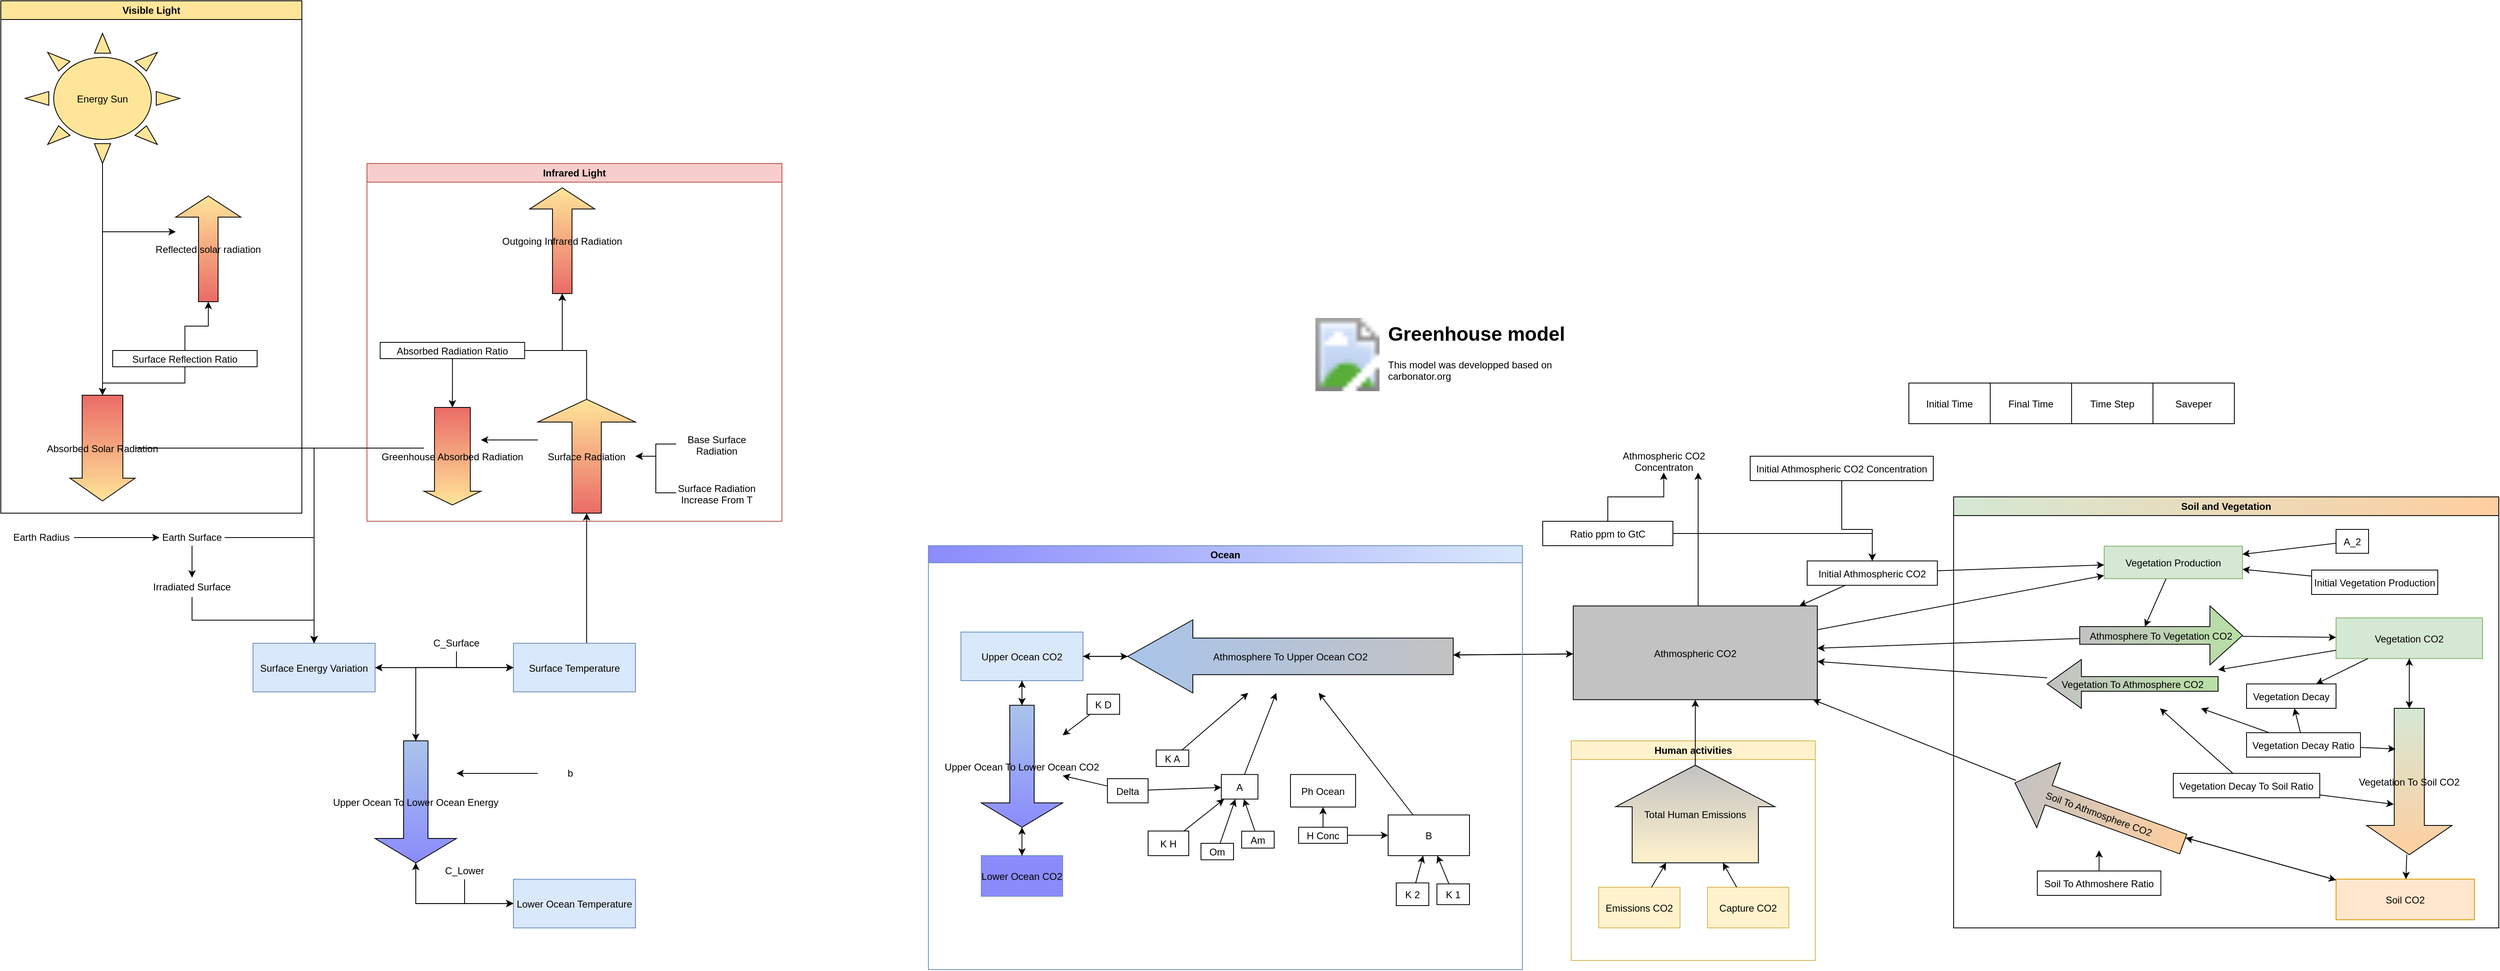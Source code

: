 <mxfile compressed="false" version="20.7.4" type="device">
  <diagram id="pysd_drawio_sectionmy_model" name="my_model">
    <mxGraphModel dx="3330" dy="1604" grid="1" gridSize="10" guides="1" tooltips="1" connect="1" arrows="1" fold="1" page="1" pageScale="1" pageWidth="850" pageHeight="1100" math="0" shadow="0">
      <root>
        <mxCell id="0" />
        <mxCell id="1" parent="0" />
        <UserObject label="%Name%" placeholders="1" Name="Initial Time" Doc="Pre industrial time" Unit="y" _initial="1850" _pysd_type="ControlVar" _equation="" id="pysddrawio-element-0">
          <mxCell parent="1" vertex="1">
            <mxGeometry x="25" y="170" width="100" height="50" as="geometry" />
          </mxCell>
        </UserObject>
        <UserObject label="%Name%" placeholders="1" Name="Final Time" Doc="End of the century" Unit="y" _initial="2100" _pysd_type="ControlVar" _equation="" id="pysddrawio-element-1">
          <mxCell parent="1" vertex="1">
            <mxGeometry x="125" y="170" width="100" height="50" as="geometry" />
          </mxCell>
        </UserObject>
        <UserObject label="%Name%" placeholders="1" Name="Time Step" Doc="Time step of the simulation" Unit="y" _initial="1" _pysd_type="ControlVar" _equation="" id="pysddrawio-element-2">
          <mxCell parent="1" vertex="1">
            <mxGeometry x="225" y="170" width="100" height="50" as="geometry" />
          </mxCell>
        </UserObject>
        <UserObject label="%Name%" placeholders="1" Name="Saveper" Doc="" Unit="" _initial="1" _pysd_type="ControlVar" _equation="" id="pysddrawio-element-3">
          <mxCell parent="1" vertex="1">
            <mxGeometry x="325" y="170" width="100" height="50" as="geometry" />
          </mxCell>
        </UserObject>
        <mxCell id="oy1snoEaVPCmk3zSV_ph-2" style="rounded=0;orthogonalLoop=1;jettySize=auto;html=1;edgeStyle=orthogonalEdgeStyle;" parent="1" source="pysddrawio-element-6" target="oy1snoEaVPCmk3zSV_ph-1" edge="1">
          <mxGeometry relative="1" as="geometry">
            <Array as="points">
              <mxPoint x="-234" y="340" />
              <mxPoint x="-234" y="340" />
            </Array>
          </mxGeometry>
        </mxCell>
        <UserObject label="%Name%" placeholders="1" Name="Athmospheric CO2" Doc="Quantity of CO2 in the athmosphere" Unit="GtC" _initial="Initial Athmospheric CO2" _equation="Vegetation To Athmosphere CO2 + Soil To Athmosphere CO2 - Athmosphere To Vegetation CO2 - Athmosphere To Upper Ocean CO2 +  Total Human Emissions " _pysd_type="IntegStructure" id="pysddrawio-element-6">
          <mxCell style="fillColor=#C2C2C2;" parent="1" vertex="1">
            <mxGeometry x="-387.5" y="444.13" width="300" height="115.25" as="geometry" />
          </mxCell>
        </UserObject>
        <mxCell id="pysddrawio-edge-pysddrawio-element-6-athmosphere_to_upper_ocean_CO2" style="" parent="1" source="pysddrawio-element-21" target="pysddrawio-element-6" edge="1">
          <mxGeometry relative="1" as="geometry" />
        </mxCell>
        <mxCell id="pysddrawio-edge-pysddrawio-element-6-athmosphere_to_vegetation_CO2" parent="1" source="pysddrawio-element-17" target="pysddrawio-element-6" edge="1">
          <mxGeometry relative="1" as="geometry" />
        </mxCell>
        <mxCell id="pysddrawio-edge-pysddrawio-element-6-soil_to_athmosphere_CO2" parent="1" source="pysddrawio-element-20" target="pysddrawio-element-6" edge="1">
          <mxGeometry relative="1" as="geometry" />
        </mxCell>
        <mxCell id="pysddrawio-edge-pysddrawio-element-6-vegetation_to_athmosphere_CO2" parent="1" source="pysddrawio-element-18" target="pysddrawio-element-6" edge="1">
          <mxGeometry relative="1" as="geometry" />
        </mxCell>
        <mxCell id="pysddrawio-edge-pysddrawio-element-6-initial_athmospheric_CO2" parent="1" source="pysddrawio-element-7" target="pysddrawio-element-6" edge="1">
          <mxGeometry relative="1" as="geometry" />
        </mxCell>
        <mxCell id="pysddrawio-edge-pysddrawio-element-21-athmospheric_CO2" parent="1" source="pysddrawio-element-6" target="pysddrawio-element-21" edge="1">
          <mxGeometry relative="1" as="geometry">
            <mxPoint x="-390" y="510" as="sourcePoint" />
          </mxGeometry>
        </mxCell>
        <mxCell id="pysddrawio-edge-pysddrawio-element-29-athmospheric_CO2" parent="1" source="pysddrawio-element-6" target="pysddrawio-element-29" edge="1">
          <mxGeometry relative="1" as="geometry" />
        </mxCell>
        <mxCell id="zKRX4OInFKanUc5N_s94-9" value="Ocean" style="swimlane;startSize=21;fillColor=#dae8fc;strokeColor=#6c8ebf;gradientColor=#8B8BFC;gradientDirection=west;" parent="1" vertex="1">
          <mxGeometry x="-1180" y="370" width="730" height="521.25" as="geometry">
            <mxRectangle x="-1110" y="388.75" width="80" height="30" as="alternateBounds" />
          </mxGeometry>
        </mxCell>
        <UserObject label="%Name%" placeholders="1" Name="Upper Ocean CO2" Doc="Quantity of CO2 in the upper part of the ocean" Unit="kg" _initial="20" _equation="Athmosphere To Upper Ocean CO2 - Upper Ocean To Lower Ocean CO2" _pysd_type="IntegStructure" id="pysddrawio-element-8">
          <mxCell style="fillColor=#dae8fc;strokeColor=#6c8ebf;" parent="zKRX4OInFKanUc5N_s94-9" vertex="1">
            <mxGeometry x="40" y="106.24" width="150" height="59.76" as="geometry" />
          </mxCell>
        </UserObject>
        <UserObject label="%Name%" placeholders="1" Name="Lower Ocean CO2" Doc="Quantity of CO2 in the Lower part of the ocean" Unit="kg" _initial="20" _equation="Upper Ocean To Lower Ocean CO2" _pysd_type="IntegStructure" id="pysddrawio-element-9">
          <mxCell style="fillColor=#8B8BFC;strokeColor=#6c8ebf;" parent="zKRX4OInFKanUc5N_s94-9" vertex="1">
            <mxGeometry x="65" y="381.12" width="100" height="50" as="geometry" />
          </mxCell>
        </UserObject>
        <UserObject label="%Name%" placeholders="1" Name="H Conc" Doc="Concentration of hydrogen ions" Unit="mol/kg" _pysd_type="AbstractUnchangeableConstant" _initial="7.943e-09" id="pysddrawio-element-12">
          <mxCell parent="zKRX4OInFKanUc5N_s94-9" vertex="1">
            <mxGeometry x="455" y="346.25" width="60" height="19.75" as="geometry" />
          </mxCell>
        </UserObject>
        <UserObject label="%Name%" placeholders="1" Name="Ph Ocean" Doc="pH of the ocean" Unit="" _equation="- log(H Conc, 10)" id="pysddrawio-element-13">
          <mxCell style="fillColor=default;" parent="zKRX4OInFKanUc5N_s94-9" vertex="1">
            <mxGeometry x="445" y="281.37" width="80" height="40" as="geometry" />
          </mxCell>
        </UserObject>
        <UserObject label="%Name%" placeholders="1" Name="Am" Doc="Number of moles in athmosphere" Unit="mol" _pysd_type="AbstractUnchangeableConstant" _initial="1.77e+20" id="pysddrawio-element-14">
          <mxCell parent="zKRX4OInFKanUc5N_s94-9" vertex="1">
            <mxGeometry x="385" y="351.12" width="40" height="20.75" as="geometry" />
          </mxCell>
        </UserObject>
        <UserObject label="%Name%" placeholders="1" Name="Athmosphere To Upper Ocean CO2" Doc="Transfer of CO2 from athmosphere to upper_ocean" Unit="kg/year" _equation="K A * Athmospheric CO2 + A * B * Upper Ocean CO2" _pysd_type="AbstractElement" _initial="" id="pysddrawio-element-21">
          <mxCell style="shape=singleArrow;direction=west;fillColor=#C2C2C2;gradientColor=#A9C4EB;gradientDirection=east;arrowWidth=0.501;arrowSize=0.2;" parent="zKRX4OInFKanUc5N_s94-9" vertex="1">
            <mxGeometry x="245" y="91.25" width="400" height="89.75" as="geometry" />
          </mxCell>
        </UserObject>
        <UserObject label="%Name%" placeholders="1" Name="Upper Ocean To Lower Ocean CO2" Doc="Transfer of CO2 from upper_ocean to lower_ocean" Unit="kg/year" _equation="K D * Upper Ocean CO2 - Lower Ocean CO2 / delta" _pysd_type="AbstractElement" _initial="" id="pysddrawio-element-22">
          <mxCell style="shape=singleArrow;direction=south;fillColor=#A9C4EB;gradientColor=#8B8BFC;gradientDirection=east;" parent="zKRX4OInFKanUc5N_s94-9" vertex="1">
            <mxGeometry x="65" y="196.25" width="100" height="150" as="geometry" />
          </mxCell>
        </UserObject>
        <UserObject label="%Name%" placeholders="1" Name="K A" Doc="inverse exchange timescales between athmosphere and upper ocean" Unit="???" _pysd_type="AbstractUnchangeableConstant" _initial="0.2" id="pysddrawio-element-32">
          <mxCell parent="zKRX4OInFKanUc5N_s94-9" vertex="1">
            <mxGeometry x="280" y="251.25" width="40" height="20.25" as="geometry" />
          </mxCell>
        </UserObject>
        <UserObject label="%Name%" placeholders="1" Name="K D" Doc="inverse exchange timescales between Lower and upper ocean" Unit="???" _pysd_type="AbstractUnchangeableConstant" _initial="0.05" id="pysddrawio-element-33">
          <mxCell parent="zKRX4OInFKanUc5N_s94-9" vertex="1">
            <mxGeometry x="195" y="182.62" width="40" height="24.75" as="geometry" />
          </mxCell>
        </UserObject>
        <UserObject label="%Name%" placeholders="1" Name="K 1" Doc="dissociation constant" _pysd_type="AbstractUnchangeableConstant" Unit="mol/kg" _initial="8e-07" id="pysddrawio-element-34">
          <mxCell parent="zKRX4OInFKanUc5N_s94-9" vertex="1">
            <mxGeometry x="625" y="415.87" width="40" height="25.5" as="geometry" />
          </mxCell>
        </UserObject>
        <UserObject label="%Name%" placeholders="1" Name="K 2" Doc="dissociation constant" _pysd_type="AbstractUnchangeableConstant" Unit="mol/kg" _initial="4.53e-10" id="pysddrawio-element-35">
          <mxCell parent="zKRX4OInFKanUc5N_s94-9" vertex="1">
            <mxGeometry x="575" y="414.68" width="40" height="27.87" as="geometry" />
          </mxCell>
        </UserObject>
        <UserObject label="%Name%" placeholders="1" Name="A" Doc="ratio ofatmosphere to ocean concentration at equilibrium, which is weakly dependent ontemperature: a warmer ocean holds less dissolved CO2" Unit="-" _equation="K H * Am / Om * 1 + Delta" id="pysddrawio-element-36">
          <mxCell parent="zKRX4OInFKanUc5N_s94-9" vertex="1">
            <mxGeometry x="360" y="281.37" width="45" height="30.25" as="geometry" />
          </mxCell>
        </UserObject>
        <UserObject label="%Name%" placeholders="1" Name="B" Doc="ratio of dissolved CO2 tototal ocean inorganic carbon at equilibrium, a strong function of aciditymore acidic seawater stores less inorganic carbon. Variation in b in particular alters uptakerates dramatically" Unit="-" _equation="1.0 / 1.0 + K 1 / H Conc + K 1 * K 2 / H Conc ^ 2" id="pysddrawio-element-37">
          <mxCell parent="zKRX4OInFKanUc5N_s94-9" vertex="1">
            <mxGeometry x="565" y="331.12" width="100" height="50" as="geometry" />
          </mxCell>
        </UserObject>
        <UserObject label="%Name%" placeholders="1" Name="Delta" Doc="the ratio of Lower to upper ocean volume (∼ 50)," Unit="-" _pysd_type="AbstractUnchangeableConstant" _initial="0.5" _equation="" id="pysddrawio-element-38">
          <mxCell parent="zKRX4OInFKanUc5N_s94-9" vertex="1">
            <mxGeometry x="220" y="286.49" width="50" height="29.75" as="geometry" />
          </mxCell>
        </UserObject>
        <mxCell id="pysddrawio-edge-pysddrawio-element-8-athmosphere_to_upper_ocean_CO2" parent="zKRX4OInFKanUc5N_s94-9" source="pysddrawio-element-21" target="pysddrawio-element-8" edge="1">
          <mxGeometry relative="1" as="geometry" />
        </mxCell>
        <mxCell id="pysddrawio-edge-pysddrawio-element-8-upper_ocean_to_lower_ocean_CO2" parent="zKRX4OInFKanUc5N_s94-9" source="pysddrawio-element-22" target="pysddrawio-element-8" edge="1">
          <mxGeometry relative="1" as="geometry" />
        </mxCell>
        <mxCell id="pysddrawio-edge-pysddrawio-element-9-upper_ocean_to_lower_ocean_CO2" parent="zKRX4OInFKanUc5N_s94-9" source="pysddrawio-element-22" target="pysddrawio-element-9" edge="1">
          <mxGeometry relative="1" as="geometry" />
        </mxCell>
        <mxCell id="pysddrawio-edge-pysddrawio-element-13-h_conc" parent="zKRX4OInFKanUc5N_s94-9" source="pysddrawio-element-12" target="pysddrawio-element-13" edge="1">
          <mxGeometry relative="1" as="geometry" />
        </mxCell>
        <mxCell id="pysddrawio-edge-pysddrawio-element-21-upper_ocean_CO2" parent="zKRX4OInFKanUc5N_s94-9" source="pysddrawio-element-8" target="pysddrawio-element-21" edge="1">
          <mxGeometry relative="1" as="geometry" />
        </mxCell>
        <mxCell id="pysddrawio-edge-pysddrawio-element-21-k_a" parent="zKRX4OInFKanUc5N_s94-9" source="pysddrawio-element-32" target="pysddrawio-element-21" edge="1">
          <mxGeometry relative="1" as="geometry" />
        </mxCell>
        <mxCell id="pysddrawio-edge-pysddrawio-element-21-b" parent="zKRX4OInFKanUc5N_s94-9" source="pysddrawio-element-37" target="pysddrawio-element-21" edge="1">
          <mxGeometry relative="1" as="geometry" />
        </mxCell>
        <mxCell id="pysddrawio-edge-pysddrawio-element-21-a" parent="zKRX4OInFKanUc5N_s94-9" source="pysddrawio-element-36" target="pysddrawio-element-21" edge="1">
          <mxGeometry relative="1" as="geometry" />
        </mxCell>
        <mxCell id="pysddrawio-edge-pysddrawio-element-22-lower_ocean_CO2" parent="zKRX4OInFKanUc5N_s94-9" source="pysddrawio-element-9" target="pysddrawio-element-22" edge="1">
          <mxGeometry relative="1" as="geometry" />
        </mxCell>
        <mxCell id="pysddrawio-edge-pysddrawio-element-22-upper_ocean_CO2" parent="zKRX4OInFKanUc5N_s94-9" source="pysddrawio-element-8" target="pysddrawio-element-22" edge="1">
          <mxGeometry relative="1" as="geometry" />
        </mxCell>
        <mxCell id="pysddrawio-edge-pysddrawio-element-22-k_d" parent="zKRX4OInFKanUc5N_s94-9" source="pysddrawio-element-33" target="pysddrawio-element-22" edge="1">
          <mxGeometry relative="1" as="geometry" />
        </mxCell>
        <mxCell id="pysddrawio-edge-pysddrawio-element-22-delta" parent="zKRX4OInFKanUc5N_s94-9" source="pysddrawio-element-38" target="pysddrawio-element-22" edge="1">
          <mxGeometry relative="1" as="geometry" />
        </mxCell>
        <mxCell id="pysddrawio-edge-pysddrawio-element-36-k_h" parent="zKRX4OInFKanUc5N_s94-9" source="pysddrawio-element-39" target="pysddrawio-element-36" edge="1">
          <mxGeometry relative="1" as="geometry" />
        </mxCell>
        <mxCell id="pysddrawio-edge-pysddrawio-element-36-om" parent="zKRX4OInFKanUc5N_s94-9" source="pysddrawio-element-15" target="pysddrawio-element-36" edge="1">
          <mxGeometry relative="1" as="geometry" />
        </mxCell>
        <mxCell id="pysddrawio-edge-pysddrawio-element-36-am" parent="zKRX4OInFKanUc5N_s94-9" source="pysddrawio-element-14" target="pysddrawio-element-36" edge="1">
          <mxGeometry relative="1" as="geometry" />
        </mxCell>
        <mxCell id="pysddrawio-edge-pysddrawio-element-36-delta" parent="zKRX4OInFKanUc5N_s94-9" source="pysddrawio-element-38" target="pysddrawio-element-36" edge="1">
          <mxGeometry relative="1" as="geometry" />
        </mxCell>
        <mxCell id="pysddrawio-edge-pysddrawio-element-37-k_2" parent="zKRX4OInFKanUc5N_s94-9" source="pysddrawio-element-35" target="pysddrawio-element-37" edge="1">
          <mxGeometry relative="1" as="geometry" />
        </mxCell>
        <mxCell id="pysddrawio-edge-pysddrawio-element-37-h_conc" parent="zKRX4OInFKanUc5N_s94-9" source="pysddrawio-element-12" target="pysddrawio-element-37" edge="1">
          <mxGeometry relative="1" as="geometry" />
        </mxCell>
        <mxCell id="pysddrawio-edge-pysddrawio-element-37-k_1" parent="zKRX4OInFKanUc5N_s94-9" source="pysddrawio-element-34" target="pysddrawio-element-37" edge="1">
          <mxGeometry relative="1" as="geometry" />
        </mxCell>
        <UserObject label="%Name%" placeholders="1" Name="Om" Doc="Number of moles in ocean" Unit="mol" _pysd_type="AbstractUnchangeableConstant" _initial="7.8e+22" id="pysddrawio-element-15">
          <mxCell parent="zKRX4OInFKanUc5N_s94-9" vertex="1">
            <mxGeometry x="335" y="366" width="40" height="20.25" as="geometry" />
          </mxCell>
        </UserObject>
        <UserObject label="%Name%" placeholders="1" Name="K H" Doc="ratio of the molar concentrations of CO2 in atmosphere and ocean." Unit="-" _pysd_type="AbstractUnchangeableConstant" _initial="1230" id="pysddrawio-element-39">
          <mxCell parent="zKRX4OInFKanUc5N_s94-9" vertex="1">
            <mxGeometry x="270" y="350.87" width="50" height="30.25" as="geometry" />
          </mxCell>
        </UserObject>
        <mxCell id="zKRX4OInFKanUc5N_s94-10" value="Soil and Vegetation" style="swimlane;whiteSpace=wrap;html=1;fillColor=#d5e8d4;gradientDirection=east;gradientColor=#FFCE9F;" parent="1" vertex="1">
          <mxGeometry x="80" y="310" width="670" height="530" as="geometry">
            <mxRectangle x="80" y="310" width="150" height="30" as="alternateBounds" />
          </mxGeometry>
        </mxCell>
        <UserObject label="%Name%" placeholders="1" Name="Vegetation CO2" Doc="Quantity of CO2 stored in the surface Vegetation" Unit="kg" _initial="20" _equation="Athmosphere To Vegetation CO2 - Vegetation To Soil CO2" _pysd_type="IntegStructure" id="pysddrawio-element-10">
          <mxCell style="fillColor=#d5e8d4;strokeColor=#82b366;" parent="zKRX4OInFKanUc5N_s94-10" vertex="1">
            <mxGeometry x="470" y="148.75" width="180" height="50" as="geometry" />
          </mxCell>
        </UserObject>
        <UserObject label="%Name%" placeholders="1" Name="Soil CO2" Doc="Quantity of CO2 stored in the soil" Unit="kg" _initial="20" _equation="Vegetation To Soil CO2 - Soil To Athmosphere CO2" _pysd_type="IntegStructure" id="pysddrawio-element-11">
          <mxCell style="fillColor=#ffe6cc;strokeColor=#d79b00;" parent="zKRX4OInFKanUc5N_s94-10" vertex="1">
            <mxGeometry x="470" y="470" width="170" height="50" as="geometry" />
          </mxCell>
        </UserObject>
        <UserObject label="%Name%" placeholders="1" Name="Vegetation To Soil CO2" Doc="Transfer of CO2 from Vegetation to soil" Unit="kg/year" _equation="Vegetation Decay To Soil Ratio * Vegetation Decay Ratio * Vegetation CO2" _pysd_type="AbstractElement" _initial="" id="pysddrawio-element-19">
          <mxCell style="shape=singleArrow;direction=south;arrowWidth=0.352;arrowSize=0.2;fillColor=#d5e8d4;gradientDirection=east;gradientColor=#FFCE9F;labelPosition=center;verticalLabelPosition=middle;align=center;verticalAlign=middle;" parent="zKRX4OInFKanUc5N_s94-10" vertex="1">
            <mxGeometry x="507.5" y="260" width="105" height="180" as="geometry" />
          </mxCell>
        </UserObject>
        <UserObject label="%Name%" placeholders="1" Name="Soil To Athmosphere CO2" Doc="Transfer of CO2 from soil to athmosphere" Unit="kg/year" _equation="Soil CO2 * Soil To Athmoshere Ratio" _pysd_type="AbstractElement" id="pysddrawio-element-20">
          <mxCell style="shape=singleArrow;direction=west;rotation=20;gradientColor=#C2C2C2;gradientDirection=east;fillColor=#FFCE9F;" parent="zKRX4OInFKanUc5N_s94-10" vertex="1">
            <mxGeometry x="68.79" y="346.84" width="220" height="85" as="geometry" />
          </mxCell>
        </UserObject>
        <UserObject label="%Name%" placeholders="1" Name="Vegetation Decay" Doc="net primary production by terrestrial plants" Unit="kg/year" _equation="Vegetation CO2 * Vegetation Decay Ratio" id="pysddrawio-element-25">
          <mxCell parent="zKRX4OInFKanUc5N_s94-10" vertex="1">
            <mxGeometry x="360" y="230" width="110" height="30" as="geometry" />
          </mxCell>
        </UserObject>
        <UserObject label="%Name%" placeholders="1" Name="Vegetation Decay Ratio" Doc="proportion of Vegetation that decays" Unit="-" _pysd_type="AbstractUnchangeableConstant" _initial="0.087" id="pysddrawio-element-26">
          <mxCell parent="zKRX4OInFKanUc5N_s94-10" vertex="1">
            <mxGeometry x="360" y="290" width="140" height="30" as="geometry" />
          </mxCell>
        </UserObject>
        <UserObject label="%Name%" placeholders="1" Name="Soil To Athmoshere Ratio" Doc="proportion of the soil carbon that goes in athmosphere" Unit="-" _pysd_type="AbstractUnchangeableConstant" _initial="0.6" id="pysddrawio-element-28">
          <mxCell parent="zKRX4OInFKanUc5N_s94-10" vertex="1">
            <mxGeometry x="102.88" y="460" width="151.81" height="30" as="geometry" />
          </mxCell>
        </UserObject>
        <UserObject label="%Name%" placeholders="1" Name="Vegetation Production" Doc="net primary production by terrestrial plants" Unit="GtC/year" _equation="Initial Vegetation Production *( 1 - A_2 * (Athmospheric CO2 - Initial Athmospheric CO2))" _pysd_type="AbstractElement" _initial="" id="pysddrawio-element-29">
          <mxCell style="fillColor=#d5e8d4;strokeColor=#82b366;" parent="zKRX4OInFKanUc5N_s94-10" vertex="1">
            <mxGeometry x="185" y="60.62" width="170" height="40" as="geometry" />
          </mxCell>
        </UserObject>
        <UserObject label="%Name%" placeholders="1" Name="Initial Vegetation Production" Doc="Vegetation production at the start of the simulation" Unit="GtC/year" _initial="0.0" _pysd_type="AbstractUnchangeableConstant" _equation="" id="pysddrawio-element-30">
          <mxCell parent="zKRX4OInFKanUc5N_s94-10" vertex="1">
            <mxGeometry x="440" y="90" width="155" height="30" as="geometry" />
          </mxCell>
        </UserObject>
        <UserObject label="%Name%" placeholders="1" Name="A_2" Doc="constant of Vegetation" Unit="mol/kg" _initial="0.0" _pysd_type="AbstractUnchangeableConstant" _equation="" id="pysddrawio-element-31">
          <mxCell parent="zKRX4OInFKanUc5N_s94-10" vertex="1">
            <mxGeometry x="470" y="40" width="40" height="29.38" as="geometry" />
          </mxCell>
        </UserObject>
        <mxCell id="pysddrawio-edge-pysddrawio-element-10-vegetation_to_soil_CO2" parent="zKRX4OInFKanUc5N_s94-10" source="pysddrawio-element-19" target="pysddrawio-element-10" edge="1">
          <mxGeometry relative="1" as="geometry" />
        </mxCell>
        <mxCell id="pysddrawio-edge-pysddrawio-element-10-athmosphere_to_vegetation_CO2" parent="zKRX4OInFKanUc5N_s94-10" source="pysddrawio-element-17" target="pysddrawio-element-10" edge="1">
          <mxGeometry relative="1" as="geometry" />
        </mxCell>
        <mxCell id="pysddrawio-edge-pysddrawio-element-11-vegetation_to_soil_CO2" parent="zKRX4OInFKanUc5N_s94-10" source="pysddrawio-element-19" target="pysddrawio-element-11" edge="1">
          <mxGeometry relative="1" as="geometry" />
        </mxCell>
        <mxCell id="pysddrawio-edge-pysddrawio-element-11-soil_to_athmosphere_CO2" parent="zKRX4OInFKanUc5N_s94-10" source="pysddrawio-element-20" target="pysddrawio-element-11" edge="1">
          <mxGeometry relative="1" as="geometry" />
        </mxCell>
        <mxCell id="pysddrawio-edge-pysddrawio-element-17-vegetation_production" style="entryX=0;entryY=0;entryDx=80;entryDy=25.375;entryPerimeter=0;" parent="zKRX4OInFKanUc5N_s94-10" source="pysddrawio-element-29" target="pysddrawio-element-17" edge="1">
          <mxGeometry relative="1" as="geometry" />
        </mxCell>
        <mxCell id="pysddrawio-edge-pysddrawio-element-18-vegetation_CO2" parent="zKRX4OInFKanUc5N_s94-10" source="pysddrawio-element-10" target="pysddrawio-element-18" edge="1">
          <mxGeometry relative="1" as="geometry" />
        </mxCell>
        <mxCell id="pysddrawio-edge-pysddrawio-element-18-vegetation_decay_ratio" parent="zKRX4OInFKanUc5N_s94-10" source="pysddrawio-element-26" target="pysddrawio-element-18" edge="1">
          <mxGeometry relative="1" as="geometry" />
        </mxCell>
        <mxCell id="pysddrawio-edge-pysddrawio-element-19-vegetation_CO2" parent="zKRX4OInFKanUc5N_s94-10" source="pysddrawio-element-10" target="pysddrawio-element-19" edge="1">
          <mxGeometry relative="1" as="geometry" />
        </mxCell>
        <mxCell id="pysddrawio-edge-pysddrawio-element-19-vegetation_decay_to_soil_ratio" style="entryX=0.656;entryY=0.681;entryDx=0;entryDy=0;entryPerimeter=0;" parent="zKRX4OInFKanUc5N_s94-10" source="pysddrawio-element-27" target="pysddrawio-element-19" edge="1">
          <mxGeometry relative="1" as="geometry" />
        </mxCell>
        <mxCell id="pysddrawio-edge-pysddrawio-element-19-vegetation_decay_ratio" style="entryX=0.278;entryY=0.662;entryDx=0;entryDy=0;entryPerimeter=0;" parent="zKRX4OInFKanUc5N_s94-10" source="pysddrawio-element-26" target="pysddrawio-element-19" edge="1">
          <mxGeometry relative="1" as="geometry" />
        </mxCell>
        <mxCell id="pysddrawio-edge-pysddrawio-element-20-soil_CO2" parent="zKRX4OInFKanUc5N_s94-10" source="pysddrawio-element-11" target="pysddrawio-element-20" edge="1">
          <mxGeometry relative="1" as="geometry" />
        </mxCell>
        <mxCell id="pysddrawio-edge-pysddrawio-element-20-soil_to_athmoshere_ratio" parent="zKRX4OInFKanUc5N_s94-10" source="pysddrawio-element-28" target="pysddrawio-element-20" edge="1">
          <mxGeometry relative="1" as="geometry" />
        </mxCell>
        <mxCell id="pysddrawio-edge-pysddrawio-element-25-vegetation_CO2" parent="zKRX4OInFKanUc5N_s94-10" source="pysddrawio-element-10" target="pysddrawio-element-25" edge="1">
          <mxGeometry relative="1" as="geometry" />
        </mxCell>
        <mxCell id="pysddrawio-edge-pysddrawio-element-25-vegetation_decay_ratio" parent="zKRX4OInFKanUc5N_s94-10" source="pysddrawio-element-26" target="pysddrawio-element-25" edge="1">
          <mxGeometry relative="1" as="geometry" />
        </mxCell>
        <mxCell id="pysddrawio-edge-pysddrawio-element-29-a_2" parent="zKRX4OInFKanUc5N_s94-10" source="pysddrawio-element-31" target="pysddrawio-element-29" edge="1">
          <mxGeometry relative="1" as="geometry" />
        </mxCell>
        <mxCell id="pysddrawio-edge-pysddrawio-element-29-vegetation_production_0" parent="zKRX4OInFKanUc5N_s94-10" source="pysddrawio-element-30" target="pysddrawio-element-29" edge="1">
          <mxGeometry relative="1" as="geometry" />
        </mxCell>
        <UserObject label="%Name%" placeholders="1" Name="Athmosphere To Vegetation CO2" Doc="Transfer of CO2 from athmosphere to Vegetation" Unit="kg/year" _pysd_type="AbstractElement" _equation=" Vegetation Production " _initial="" id="pysddrawio-element-17">
          <mxCell style="shape=singleArrow;gradientColor=#B9E0A5;fillColor=#C2C2C2;gradientDirection=east;" parent="zKRX4OInFKanUc5N_s94-10" vertex="1">
            <mxGeometry x="155" y="134.13" width="200" height="72.5" as="geometry" />
          </mxCell>
        </UserObject>
        <UserObject label="%Name%" placeholders="1" Name="Vegetation To Athmosphere CO2" Doc="Transfer of CO2 from Vegetation to athmosphere" Unit="kg/year" _equation="(1 - Vegetation Decay To Soil Ratio) * Vegetation Decay Ratio * Vegetation CO2" _pysd_type="AbstractElement" _initial="" id="pysddrawio-element-18">
          <mxCell style="shape=singleArrow;direction=west;gradientColor=#B9E0A5;fillColor=#C2C2C2;gradientDirection=west;" parent="zKRX4OInFKanUc5N_s94-10" vertex="1">
            <mxGeometry x="115" y="200" width="210" height="60" as="geometry" />
          </mxCell>
        </UserObject>
        <UserObject label="%Name%" placeholders="1" Name="Vegetation Decay To Soil Ratio" Doc="proportion from the decaying Vegetation that goes to the soil" Unit="-" _pysd_type="AbstractUnchangeableConstant" _initial="0.6" id="pysddrawio-element-27">
          <mxCell parent="zKRX4OInFKanUc5N_s94-10" vertex="1">
            <mxGeometry x="270" y="340" width="180" height="30" as="geometry" />
          </mxCell>
        </UserObject>
        <mxCell id="pysddrawio-edge-pysddrawio-element-18-vegetation_decay_to_soil_ratio" parent="zKRX4OInFKanUc5N_s94-10" source="pysddrawio-element-27" target="pysddrawio-element-18" edge="1">
          <mxGeometry relative="1" as="geometry" />
        </mxCell>
        <UserObject label="%Name%" placeholders="1" Name="Initial Athmospheric CO2" Doc="Initial Quantity of CO2 in the athmosphere" Unit="GtC" _initial="" _pysd_type="AbstractElement" _equation=" Initial Athmospheric CO2 Concentration *  Ratio ppm to GtC " id="pysddrawio-element-7">
          <mxCell parent="1" vertex="1">
            <mxGeometry x="-100" y="388.75" width="160" height="30" as="geometry" />
          </mxCell>
        </UserObject>
        <mxCell id="pysddrawio-edge-pysddrawio-element-29-initial_athmospheric_CO2" parent="1" source="pysddrawio-element-7" target="pysddrawio-element-29" edge="1">
          <mxGeometry relative="1" as="geometry" />
        </mxCell>
        <mxCell id="zKRX4OInFKanUc5N_s94-19" value="Human activities" style="swimlane;whiteSpace=wrap;html=1;fillColor=#fff2cc;gradientDirection=east;strokeColor=#d6b656;" parent="1" vertex="1">
          <mxGeometry x="-390" y="610" width="300" height="270" as="geometry">
            <mxRectangle x="-390" y="610" width="140" height="30" as="alternateBounds" />
          </mxGeometry>
        </mxCell>
        <UserObject label="%Name%" placeholders="1" Name="Emissions CO2" Doc="Emission of Green house Gas from human activities" Unit="GtC/year" _pysd_type="AbstractUnchangeableConstant" _initial="0.5" _equation="" id="pysddrawio-element-4">
          <mxCell style="fillColor=#FFF2CC;strokeColor=#d6b656;" parent="zKRX4OInFKanUc5N_s94-19" vertex="1">
            <mxGeometry x="33.75" y="180" width="100" height="50" as="geometry" />
          </mxCell>
        </UserObject>
        <UserObject label="%Name%" placeholders="1" Name="Capture CO2" Doc="Capture of CO2 from human activities" Unit="GtC/year" _initial="0.0" _pysd_type="AbstractUnchangeableConstant" _equation="" id="pysddrawio-element-5">
          <mxCell style="fillColor=#fff2cc;strokeColor=#d6b656;" parent="zKRX4OInFKanUc5N_s94-19" vertex="1">
            <mxGeometry x="167.5" y="180" width="100" height="50" as="geometry" />
          </mxCell>
        </UserObject>
        <UserObject label="%Name%" placeholders="1" Name="Total Human Emissions" Doc="The sum of all human activites" Unit="GtC/year" _equation=" Capture CO2   -  Emissions CO2 " _pysd_type="AbstractElement" _initial="" id="zKRX4OInFKanUc5N_s94-23">
          <mxCell style="shape=singleArrow;direction=north;rotation=0;gradientColor=#C2C2C2;gradientDirection=east;fillColor=#FFF2CC;arrowWidth=0.793;arrowSize=0.425;" parent="zKRX4OInFKanUc5N_s94-19" vertex="1">
            <mxGeometry x="54.69" y="30" width="195.62" height="120" as="geometry" />
          </mxCell>
        </UserObject>
        <mxCell id="pysddrawio-edge-pysddrawio-element-6-capture_CO2" parent="zKRX4OInFKanUc5N_s94-19" source="pysddrawio-element-5" target="zKRX4OInFKanUc5N_s94-23" edge="1">
          <mxGeometry relative="1" as="geometry" />
        </mxCell>
        <mxCell id="pysddrawio-edge-pysddrawio-element-6-emissions_CO2" parent="zKRX4OInFKanUc5N_s94-19" source="pysddrawio-element-4" target="zKRX4OInFKanUc5N_s94-23" edge="1">
          <mxGeometry relative="1" as="geometry" />
        </mxCell>
        <mxCell id="zKRX4OInFKanUc5N_s94-24" style="edgeStyle=none;rounded=0;orthogonalLoop=1;jettySize=auto;html=1;" parent="1" source="zKRX4OInFKanUc5N_s94-23" target="pysddrawio-element-6" edge="1">
          <mxGeometry relative="1" as="geometry" />
        </mxCell>
        <mxCell id="zKRX4OInFKanUc5N_s94-25" value="" style="shape=image;image=https://raw.githubusercontent.com/SDXorg/pysd/master/docs/images/PySD_Logo.svg;editable=0;resizable=1;movable=1;rotatable=0;fillColor=#FFF2CC;gradientColor=#C2C2C2;gradientDirection=east;" parent="1" vertex="1">
          <mxGeometry x="-710" y="90" width="90" height="90" as="geometry" />
        </mxCell>
        <mxCell id="kBvEYZFayFNenOKMjuo3-1" value="&lt;h1&gt;Greenhouse model&lt;/h1&gt;&lt;p&gt;This model was developped based on carbonator.org&lt;/p&gt;" style="text;html=1;strokeColor=none;fillColor=none;spacing=5;spacingTop=-20;whiteSpace=wrap;overflow=hidden;rounded=0;" parent="1" vertex="1">
          <mxGeometry x="-620" y="90" width="270" height="100" as="geometry" />
        </mxCell>
        <mxCell id="kBvEYZFayFNenOKMjuo3-37" style="edgeStyle=orthogonalEdgeStyle;rounded=0;orthogonalLoop=1;jettySize=auto;html=1;" parent="1" source="kBvEYZFayFNenOKMjuo3-2" target="kBvEYZFayFNenOKMjuo3-3" edge="1">
          <mxGeometry relative="1" as="geometry" />
        </mxCell>
        <UserObject label="%Name%" placeholders="1" Name="Surface Energy Variation" Doc="Total variation of the surface energy" Unit="W" _equation=" Absorbed Solar Radiation *  Irradiated Surface +  Greenhouse Absorbed Radiation *  Earth Surface -  Upper Ocean To Lower Ocean Energy " _pysd_type="AbstractElement" id="kBvEYZFayFNenOKMjuo3-2">
          <mxCell style="fillColor=#dae8fc;strokeColor=#6c8ebf;" parent="1" vertex="1">
            <mxGeometry x="-2010" y="490" width="150" height="59.76" as="geometry" />
          </mxCell>
        </UserObject>
        <mxCell id="kBvEYZFayFNenOKMjuo3-39" style="edgeStyle=orthogonalEdgeStyle;rounded=0;orthogonalLoop=1;jettySize=auto;html=1;" parent="1" source="kBvEYZFayFNenOKMjuo3-3" target="kBvEYZFayFNenOKMjuo3-12" edge="1">
          <mxGeometry relative="1" as="geometry">
            <Array as="points">
              <mxPoint x="-1600" y="450" />
              <mxPoint x="-1600" y="450" />
            </Array>
          </mxGeometry>
        </mxCell>
        <mxCell id="kBvEYZFayFNenOKMjuo3-47" style="edgeStyle=orthogonalEdgeStyle;rounded=0;orthogonalLoop=1;jettySize=auto;html=1;" parent="1" source="kBvEYZFayFNenOKMjuo3-3" target="kBvEYZFayFNenOKMjuo3-44" edge="1">
          <mxGeometry relative="1" as="geometry" />
        </mxCell>
        <UserObject label="%Name%" placeholders="1" Name="Surface Temperature" Doc="Average Temperature of the upper ocean and surface" Unit="K" _initial="288" _equation=" C_Surface *  Surface Energy Variation " _pysd_type="IntegStructure" id="kBvEYZFayFNenOKMjuo3-3">
          <mxCell style="fillColor=#dae8fc;strokeColor=#6c8ebf;" parent="1" vertex="1">
            <mxGeometry x="-1690" y="490" width="150" height="59.76" as="geometry" />
          </mxCell>
        </UserObject>
        <mxCell id="kBvEYZFayFNenOKMjuo3-6" style="edgeStyle=orthogonalEdgeStyle;rounded=0;orthogonalLoop=1;jettySize=auto;html=1;" parent="1" source="kBvEYZFayFNenOKMjuo3-4" target="kBvEYZFayFNenOKMjuo3-3" edge="1">
          <mxGeometry relative="1" as="geometry">
            <Array as="points">
              <mxPoint x="-1760" y="520" />
            </Array>
          </mxGeometry>
        </mxCell>
        <UserObject label="%Name%" placeholders="1" Name="C_Surface" Doc="Heat capacity of the surface" Units="J/K" _initial="200000" _pysd_type="AbstractUnchangeableConstant" _equation="" id="kBvEYZFayFNenOKMjuo3-4">
          <mxCell style="text;html=1;strokeColor=none;fillColor=none;align=center;verticalAlign=middle;whiteSpace=wrap;overflow=hidden;" parent="1" vertex="1">
            <mxGeometry x="-1800" y="480" width="80" height="20" as="geometry" />
          </mxCell>
        </UserObject>
        <mxCell id="kBvEYZFayFNenOKMjuo3-24" value="Visible Light" style="swimlane;whiteSpace=wrap;html=1;fillColor=#FFE599;gradientColor=#FFE599;gradientDirection=west;" parent="1" vertex="1">
          <mxGeometry x="-2320" y="-300" width="370" height="630" as="geometry" />
        </mxCell>
        <UserObject label="%Name%" placeholders="1" Name="Absorbed Solar Radiation" Doc="" Units="W/m2" _equation=" Energy Sun * ( 1 - Surface Reflection Ratio )" _pysd_type="AbstractElement" _initial="" id="kBvEYZFayFNenOKMjuo3-8">
          <mxCell style="shape=singleArrow;direction=south;fillColor=#EA6B66;gradientColor=#FFE599;gradientDirection=east;arrowWidth=0.625;arrowSize=0.215;" parent="kBvEYZFayFNenOKMjuo3-24" vertex="1">
            <mxGeometry x="85" y="485" width="80" height="130" as="geometry" />
          </mxCell>
        </UserObject>
        <mxCell id="kBvEYZFayFNenOKMjuo3-17" style="edgeStyle=orthogonalEdgeStyle;rounded=0;orthogonalLoop=1;jettySize=auto;html=1;" parent="kBvEYZFayFNenOKMjuo3-24" source="kBvEYZFayFNenOKMjuo3-16" target="kBvEYZFayFNenOKMjuo3-8" edge="1">
          <mxGeometry relative="1" as="geometry" />
        </mxCell>
        <UserObject label="%Name%" placeholders="1" Name="Energy Sun" Doc="Energy that is received from the sun." Units="W/m2" _equation="" _pysd_type="AbstractUnchangeableConstant" _initial="342" id="kBvEYZFayFNenOKMjuo3-7">
          <mxCell style="shape=mxgraph.basic.sun;fillColor=#FFE599;" parent="kBvEYZFayFNenOKMjuo3-24" vertex="1">
            <mxGeometry x="30" y="40.0" width="190" height="160" as="geometry" />
          </mxCell>
        </UserObject>
        <mxCell id="kBvEYZFayFNenOKMjuo3-14" style="edgeStyle=orthogonalEdgeStyle;rounded=0;orthogonalLoop=1;jettySize=auto;html=1;" parent="kBvEYZFayFNenOKMjuo3-24" source="kBvEYZFayFNenOKMjuo3-7" target="kBvEYZFayFNenOKMjuo3-8" edge="1">
          <mxGeometry relative="1" as="geometry" />
        </mxCell>
        <UserObject label="%Name%" placeholders="1" Name="Reflected solar radiation" Doc="A portion of the incoming solar radiation is reflected back into space by the Earth&#39;s atmosphere and surface." Units="W/m2" _equation=" Energy Sun * Surface Reflection Ratio" _pysd_type="AbstractElement" _initial="" id="kBvEYZFayFNenOKMjuo3-11">
          <mxCell style="shape=singleArrow;direction=north;fillColor=#EA6B66;gradientColor=#FFE599;gradientDirection=east;" parent="kBvEYZFayFNenOKMjuo3-24" vertex="1">
            <mxGeometry x="215" y="240" width="80" height="130" as="geometry" />
          </mxCell>
        </UserObject>
        <mxCell id="kBvEYZFayFNenOKMjuo3-15" style="edgeStyle=orthogonalEdgeStyle;rounded=0;orthogonalLoop=1;jettySize=auto;html=1;" parent="kBvEYZFayFNenOKMjuo3-24" source="kBvEYZFayFNenOKMjuo3-7" target="kBvEYZFayFNenOKMjuo3-11" edge="1">
          <mxGeometry relative="1" as="geometry">
            <Array as="points">
              <mxPoint x="250" y="284" />
            </Array>
          </mxGeometry>
        </mxCell>
        <UserObject label="%Name%" placeholders="1" Name="Surface Reflection Ratio" Doc="Proportion of sun energy that is reflected by the athmosphere, this is also known as albedo" Unit="???" _initial="0.3" _pysd_type="AbstractUnchangeableConstant" _equation="" id="kBvEYZFayFNenOKMjuo3-16">
          <mxCell parent="kBvEYZFayFNenOKMjuo3-24" vertex="1">
            <mxGeometry x="137.5" y="430" width="177.5" height="20" as="geometry" />
          </mxCell>
        </UserObject>
        <mxCell id="kBvEYZFayFNenOKMjuo3-18" style="edgeStyle=orthogonalEdgeStyle;rounded=0;orthogonalLoop=1;jettySize=auto;html=1;" parent="kBvEYZFayFNenOKMjuo3-24" source="kBvEYZFayFNenOKMjuo3-16" target="kBvEYZFayFNenOKMjuo3-11" edge="1">
          <mxGeometry relative="1" as="geometry" />
        </mxCell>
        <mxCell id="kBvEYZFayFNenOKMjuo3-25" value="Infrared Light" style="swimlane;whiteSpace=wrap;html=1;fillColor=#f8cecc;gradientDirection=west;strokeColor=#b85450;" parent="1" vertex="1">
          <mxGeometry x="-1870" y="-100" width="510" height="440" as="geometry" />
        </mxCell>
        <mxCell id="kBvEYZFayFNenOKMjuo3-26" style="edgeStyle=orthogonalEdgeStyle;rounded=0;orthogonalLoop=1;jettySize=auto;html=1;" parent="kBvEYZFayFNenOKMjuo3-25" source="kBvEYZFayFNenOKMjuo3-12" target="kBvEYZFayFNenOKMjuo3-13" edge="1">
          <mxGeometry relative="1" as="geometry">
            <Array as="points">
              <mxPoint x="200" y="340" />
              <mxPoint x="200" y="340" />
            </Array>
          </mxGeometry>
        </mxCell>
        <UserObject label="%Name%" placeholders="1" Name="Surface Radiation" Doc=" This is the thermal radiation emitted by the Earth&#39;s surface and atmosphere, also known as infrared radiation" Units="W/m2" _equation=" Base Surface Radiation +  Surface Radiation Increase From T *  Surface Temperature " _pysd_type="AbstractElement" _initial="" id="kBvEYZFayFNenOKMjuo3-12">
          <mxCell style="shape=singleArrow;direction=north;fillColor=#EA6B66;gradientColor=#FFE599;gradientDirection=east;" parent="kBvEYZFayFNenOKMjuo3-25" vertex="1">
            <mxGeometry x="210" y="290" width="120" height="140" as="geometry" />
          </mxCell>
        </UserObject>
        <UserObject label="%Name%" placeholders="1" Name="Greenhouse Absorbed Radiation" Doc="Greenhouse gases in the Earth&#39;s atmosphere absorb a portion of the infrared radiation emitted by the surface and re-radiate it in all directions. This causes the Earth&#39;s surface and atmosphere to warm up." Units="W/m2" _equation=" Absorbed Radiation Ratio *  Surface Radiation " _pysd_type="AbstractElement" _initial="" id="kBvEYZFayFNenOKMjuo3-13">
          <mxCell style="shape=singleArrow;direction=south;fillColor=#EA6B66;gradientColor=#FFE599;gradientDirection=east;arrowWidth=0.629;arrowSize=0.142;" parent="kBvEYZFayFNenOKMjuo3-25" vertex="1">
            <mxGeometry x="70" y="300" width="70" height="120" as="geometry" />
          </mxCell>
        </UserObject>
        <mxCell id="kBvEYZFayFNenOKMjuo3-20" style="edgeStyle=orthogonalEdgeStyle;rounded=0;orthogonalLoop=1;jettySize=auto;html=1;" parent="kBvEYZFayFNenOKMjuo3-25" source="kBvEYZFayFNenOKMjuo3-19" target="kBvEYZFayFNenOKMjuo3-13" edge="1">
          <mxGeometry relative="1" as="geometry" />
        </mxCell>
        <mxCell id="kBvEYZFayFNenOKMjuo3-28" style="edgeStyle=orthogonalEdgeStyle;rounded=0;orthogonalLoop=1;jettySize=auto;html=1;" parent="kBvEYZFayFNenOKMjuo3-25" source="kBvEYZFayFNenOKMjuo3-19" target="kBvEYZFayFNenOKMjuo3-21" edge="1">
          <mxGeometry relative="1" as="geometry" />
        </mxCell>
        <UserObject label="%Name%" placeholders="1" Name="Absorbed Radiation Ratio" Doc="Proportion of the earth radiation absorbed by the athmosphere.&#xa;This varies based on the concentration of Greenhouse Gases in the Athmosphere." Unit="???" _initial="0.65" _pysd_type="AbstractUnchangeableConstant" _equation="" id="kBvEYZFayFNenOKMjuo3-19">
          <mxCell parent="kBvEYZFayFNenOKMjuo3-25" vertex="1">
            <mxGeometry x="16.25" y="220" width="177.5" height="20" as="geometry" />
          </mxCell>
        </UserObject>
        <UserObject label="%Name%" placeholders="1" Name="Outgoing Infrared Radiation" Doc=" The remaining infrared radiation that is not absorbed by greenhouse gases is emitted back into space." Units="W/m2" _equation=" Surface Radiation * (1 -  Absorbed Radiation Ratio )" _pysd_type="AbstractElement" _initial="" id="kBvEYZFayFNenOKMjuo3-21">
          <mxCell style="shape=singleArrow;direction=north;fillColor=#EA6B66;gradientColor=#FFE599;gradientDirection=east;" parent="kBvEYZFayFNenOKMjuo3-25" vertex="1">
            <mxGeometry x="200" y="30" width="80" height="130" as="geometry" />
          </mxCell>
        </UserObject>
        <mxCell id="kBvEYZFayFNenOKMjuo3-23" style="edgeStyle=orthogonalEdgeStyle;rounded=0;orthogonalLoop=1;jettySize=auto;html=1;" parent="kBvEYZFayFNenOKMjuo3-25" source="kBvEYZFayFNenOKMjuo3-12" target="kBvEYZFayFNenOKMjuo3-21" edge="1">
          <mxGeometry relative="1" as="geometry">
            <Array as="points">
              <mxPoint x="270" y="230" />
              <mxPoint x="240" y="230" />
            </Array>
          </mxGeometry>
        </mxCell>
        <mxCell id="9YHlYyspPFvwp2scU-hD-2" style="edgeStyle=orthogonalEdgeStyle;rounded=0;orthogonalLoop=1;jettySize=auto;html=1;" parent="kBvEYZFayFNenOKMjuo3-25" source="9YHlYyspPFvwp2scU-hD-1" target="kBvEYZFayFNenOKMjuo3-12" edge="1">
          <mxGeometry relative="1" as="geometry" />
        </mxCell>
        <UserObject label="%Name%" placeholders="1" Name="Base Surface Radiation" Doc="Surface Radiation at time 0" Units="W/m2" _initial="230" _pysd_type="AbstractUnchangeableConstant" _equation="" id="9YHlYyspPFvwp2scU-hD-1">
          <mxCell style="text;html=1;strokeColor=none;fillColor=none;align=center;verticalAlign=middle;whiteSpace=wrap;overflow=hidden;" parent="kBvEYZFayFNenOKMjuo3-25" vertex="1">
            <mxGeometry x="380" y="330" width="100" height="30" as="geometry" />
          </mxCell>
        </UserObject>
        <mxCell id="9YHlYyspPFvwp2scU-hD-4" style="edgeStyle=orthogonalEdgeStyle;rounded=0;orthogonalLoop=1;jettySize=auto;html=1;" parent="kBvEYZFayFNenOKMjuo3-25" source="9YHlYyspPFvwp2scU-hD-3" target="kBvEYZFayFNenOKMjuo3-12" edge="1">
          <mxGeometry relative="1" as="geometry" />
        </mxCell>
        <UserObject label="%Name%" placeholders="1" Name="Surface Radiation Increase From T" Doc="Constant of the increase of surface radiation based on the temperature" Units="W/m2/K" _initial="5" _pysd_type="AbstractUnchangeableConstant" _equation="" id="9YHlYyspPFvwp2scU-hD-3">
          <mxCell style="text;html=1;strokeColor=none;fillColor=none;align=center;verticalAlign=middle;whiteSpace=wrap;overflow=hidden;" parent="kBvEYZFayFNenOKMjuo3-25" vertex="1">
            <mxGeometry x="380" y="390" width="100" height="30" as="geometry" />
          </mxCell>
        </UserObject>
        <mxCell id="kBvEYZFayFNenOKMjuo3-31" style="edgeStyle=orthogonalEdgeStyle;rounded=0;orthogonalLoop=1;jettySize=auto;html=1;" parent="1" source="kBvEYZFayFNenOKMjuo3-29" target="kBvEYZFayFNenOKMjuo3-30" edge="1">
          <mxGeometry relative="1" as="geometry" />
        </mxCell>
        <UserObject label="%Name%" placeholders="1" Name="Earth Radius" Doc="" Units="m" _initial="6371000" _pysd_type="AbstractUnchangeableConstant" _equation="" id="kBvEYZFayFNenOKMjuo3-29">
          <mxCell style="text;html=1;strokeColor=none;fillColor=none;align=center;verticalAlign=middle;whiteSpace=wrap;overflow=hidden;" parent="1" vertex="1">
            <mxGeometry x="-2310" y="350" width="80" height="20" as="geometry" />
          </mxCell>
        </UserObject>
        <mxCell id="kBvEYZFayFNenOKMjuo3-34" style="edgeStyle=orthogonalEdgeStyle;rounded=0;orthogonalLoop=1;jettySize=auto;html=1;" parent="1" source="kBvEYZFayFNenOKMjuo3-30" target="kBvEYZFayFNenOKMjuo3-35" edge="1">
          <mxGeometry relative="1" as="geometry">
            <mxPoint x="-2160" y="421.25" as="targetPoint" />
          </mxGeometry>
        </mxCell>
        <mxCell id="kBvEYZFayFNenOKMjuo3-43" style="edgeStyle=orthogonalEdgeStyle;rounded=0;orthogonalLoop=1;jettySize=auto;html=1;" parent="1" source="kBvEYZFayFNenOKMjuo3-30" target="kBvEYZFayFNenOKMjuo3-2" edge="1">
          <mxGeometry relative="1" as="geometry" />
        </mxCell>
        <UserObject label="%Name%" placeholders="1" Name="Earth Surface" Doc="The surface of the earth" Units="m2" _equation="4. * pi() *  Earth Radius ^ 2" _pysd_type="AbstractElement" _initial="" id="kBvEYZFayFNenOKMjuo3-30">
          <mxCell style="text;html=1;strokeColor=none;fillColor=none;align=center;verticalAlign=middle;whiteSpace=wrap;overflow=hidden;" parent="1" vertex="1">
            <mxGeometry x="-2125" y="350" width="80" height="20" as="geometry" />
          </mxCell>
        </UserObject>
        <mxCell id="kBvEYZFayFNenOKMjuo3-41" style="edgeStyle=orthogonalEdgeStyle;rounded=0;orthogonalLoop=1;jettySize=auto;html=1;" parent="1" source="kBvEYZFayFNenOKMjuo3-35" target="kBvEYZFayFNenOKMjuo3-2" edge="1">
          <mxGeometry relative="1" as="geometry" />
        </mxCell>
        <UserObject label="%Name%" placeholders="1" Name="Irradiated Surface" Doc="Only the facing sun part of the earth is irradiated" Units="m2" _equation=" Earth Surface / 2" _pysd_type="AbstractElement" _initial="" id="kBvEYZFayFNenOKMjuo3-35">
          <mxCell style="text;html=1;strokeColor=none;fillColor=none;align=center;verticalAlign=middle;whiteSpace=wrap;overflow=hidden;" parent="1" vertex="1">
            <mxGeometry x="-2160" y="409.25" width="150" height="24" as="geometry" />
          </mxCell>
        </UserObject>
        <mxCell id="kBvEYZFayFNenOKMjuo3-38" style="edgeStyle=orthogonalEdgeStyle;rounded=0;orthogonalLoop=1;jettySize=auto;html=1;" parent="1" source="kBvEYZFayFNenOKMjuo3-8" target="kBvEYZFayFNenOKMjuo3-2" edge="1">
          <mxGeometry relative="1" as="geometry" />
        </mxCell>
        <mxCell id="kBvEYZFayFNenOKMjuo3-40" style="edgeStyle=orthogonalEdgeStyle;rounded=0;orthogonalLoop=1;jettySize=auto;html=1;" parent="1" source="kBvEYZFayFNenOKMjuo3-13" target="kBvEYZFayFNenOKMjuo3-2" edge="1">
          <mxGeometry relative="1" as="geometry">
            <Array as="points">
              <mxPoint x="-1935" y="250" />
            </Array>
          </mxGeometry>
        </mxCell>
        <mxCell id="kBvEYZFayFNenOKMjuo3-53" style="edgeStyle=orthogonalEdgeStyle;rounded=0;orthogonalLoop=1;jettySize=auto;html=1;" parent="1" source="kBvEYZFayFNenOKMjuo3-44" target="kBvEYZFayFNenOKMjuo3-48" edge="1">
          <mxGeometry relative="1" as="geometry">
            <Array as="points">
              <mxPoint x="-1810" y="810" />
            </Array>
          </mxGeometry>
        </mxCell>
        <mxCell id="kBvEYZFayFNenOKMjuo3-54" style="edgeStyle=orthogonalEdgeStyle;rounded=0;orthogonalLoop=1;jettySize=auto;html=1;" parent="1" source="kBvEYZFayFNenOKMjuo3-44" target="kBvEYZFayFNenOKMjuo3-2" edge="1">
          <mxGeometry relative="1" as="geometry">
            <Array as="points">
              <mxPoint x="-1810" y="520" />
            </Array>
          </mxGeometry>
        </mxCell>
        <UserObject label="%Name%" placeholders="1" Name="Upper Ocean To Lower Ocean Energy" Doc="Transfer of energy from upper_ocean to lower_ocean" Unit="W" _equation=" b * ( Surface Temperature -  Lower Ocean Temperature )" _pysd_type="AbstractElement" _initial="" id="kBvEYZFayFNenOKMjuo3-44">
          <mxCell style="shape=singleArrow;direction=south;fillColor=#A9C4EB;gradientColor=#8B8BFC;gradientDirection=east;" parent="1" vertex="1">
            <mxGeometry x="-1860" y="610" width="100" height="150" as="geometry" />
          </mxCell>
        </UserObject>
        <mxCell id="kBvEYZFayFNenOKMjuo3-46" style="edgeStyle=orthogonalEdgeStyle;rounded=0;orthogonalLoop=1;jettySize=auto;html=1;" parent="1" source="kBvEYZFayFNenOKMjuo3-45" target="kBvEYZFayFNenOKMjuo3-44" edge="1">
          <mxGeometry relative="1" as="geometry">
            <Array as="points">
              <mxPoint x="-1580" y="660" />
            </Array>
          </mxGeometry>
        </mxCell>
        <UserObject label="%Name%" placeholders="1" Name="b" Doc="Constant of energy mixing between higher and Lower ocean" Units="-" _equation="" _pysd_type="AbstractUnchangeableConstant" _initial="0.05" id="kBvEYZFayFNenOKMjuo3-45">
          <mxCell style="text;html=1;strokeColor=none;fillColor=none;align=center;verticalAlign=middle;whiteSpace=wrap;overflow=hidden;" parent="1" vertex="1">
            <mxGeometry x="-1660" y="640" width="80" height="20" as="geometry" />
          </mxCell>
        </UserObject>
        <mxCell id="kBvEYZFayFNenOKMjuo3-49" style="edgeStyle=orthogonalEdgeStyle;rounded=0;orthogonalLoop=1;jettySize=auto;html=1;" parent="1" source="kBvEYZFayFNenOKMjuo3-48" target="kBvEYZFayFNenOKMjuo3-44" edge="1">
          <mxGeometry relative="1" as="geometry" />
        </mxCell>
        <UserObject label="%Name%" placeholders="1" Name="Lower Ocean Temperature" Doc="AVerage Temperature of the Lower ocean" Unit="K" _initial="288" _equation=" Upper Ocean To Lower Ocean Energy /  C_Lower " _pysd_type="IntegStructure" id="kBvEYZFayFNenOKMjuo3-48">
          <mxCell style="fillColor=#dae8fc;strokeColor=#6c8ebf;" parent="1" vertex="1">
            <mxGeometry x="-1690" y="780.24" width="150" height="59.76" as="geometry" />
          </mxCell>
        </UserObject>
        <mxCell id="kBvEYZFayFNenOKMjuo3-51" style="edgeStyle=orthogonalEdgeStyle;rounded=0;orthogonalLoop=1;jettySize=auto;html=1;" parent="1" source="kBvEYZFayFNenOKMjuo3-50" target="kBvEYZFayFNenOKMjuo3-48" edge="1">
          <mxGeometry relative="1" as="geometry">
            <Array as="points">
              <mxPoint x="-1750" y="810" />
            </Array>
          </mxGeometry>
        </mxCell>
        <UserObject label="%Name%" placeholders="1" Name="C_Lower" Doc="Heat capacity of the Lower ocean" Units="J/K" _initial="200000" _pysd_type="AbstractUnchangeableConstant" _equation="" id="kBvEYZFayFNenOKMjuo3-50">
          <mxCell style="text;html=1;strokeColor=none;fillColor=none;align=center;verticalAlign=middle;whiteSpace=wrap;overflow=hidden;" parent="1" vertex="1">
            <mxGeometry x="-1790" y="760.24" width="80" height="20" as="geometry" />
          </mxCell>
        </UserObject>
        <UserObject label="%Name%" placeholders="1" Name="Athmospheric CO2 Concentraton" Doc="The mixing ration of CO2 in the athmosphere " Units="ppm" _equation=" Athmospheric CO2 /  Ratio ppm to GtC " _pysd_type="AbstractElement" _initial="" id="oy1snoEaVPCmk3zSV_ph-1">
          <mxCell style="text;html=1;strokeColor=none;fillColor=none;align=center;verticalAlign=middle;whiteSpace=wrap;overflow=hidden;" parent="1" vertex="1">
            <mxGeometry x="-340" y="250" width="127.5" height="30" as="geometry" />
          </mxCell>
        </UserObject>
        <mxCell id="oy1snoEaVPCmk3zSV_ph-7" style="edgeStyle=orthogonalEdgeStyle;rounded=0;orthogonalLoop=1;jettySize=auto;html=1;" parent="1" source="oy1snoEaVPCmk3zSV_ph-6" target="oy1snoEaVPCmk3zSV_ph-1" edge="1">
          <mxGeometry relative="1" as="geometry" />
        </mxCell>
        <mxCell id="oy1snoEaVPCmk3zSV_ph-10" style="edgeStyle=orthogonalEdgeStyle;rounded=0;orthogonalLoop=1;jettySize=auto;html=1;" parent="1" source="oy1snoEaVPCmk3zSV_ph-6" target="pysddrawio-element-7" edge="1">
          <mxGeometry relative="1" as="geometry" />
        </mxCell>
        <UserObject label="%Name%" placeholders="1" Name="Ratio ppm to GtC" Doc="The conversion ratio from ppm to GtC of CO2&#xa;https://atmos.washington.edu/academics/classes/2001Q4/211/notes_humancarbon.html" Unit="GtC" _initial="2.08" _pysd_type="AbstractUnchangeableConstant" _equation="" id="oy1snoEaVPCmk3zSV_ph-6">
          <mxCell parent="1" vertex="1">
            <mxGeometry x="-425" y="340" width="160" height="30" as="geometry" />
          </mxCell>
        </UserObject>
        <mxCell id="oy1snoEaVPCmk3zSV_ph-11" style="edgeStyle=orthogonalEdgeStyle;rounded=0;orthogonalLoop=1;jettySize=auto;html=1;" parent="1" source="oy1snoEaVPCmk3zSV_ph-8" target="pysddrawio-element-7" edge="1">
          <mxGeometry relative="1" as="geometry">
            <Array as="points">
              <mxPoint x="-57" y="350" />
              <mxPoint x="-20" y="350" />
            </Array>
          </mxGeometry>
        </mxCell>
        <UserObject label="%Name%" placeholders="1" Name="Initial Athmospheric CO2 Concentration" Doc="Initial Concentration of CO2 in the athmosphere" Unit="ppm" _initial="280" _pysd_type="AbstractUnchangeableConstant" _equation="" id="oy1snoEaVPCmk3zSV_ph-8">
          <mxCell parent="1" vertex="1">
            <mxGeometry x="-170" y="260" width="225" height="30" as="geometry" />
          </mxCell>
        </UserObject>
      </root>
    </mxGraphModel>
  </diagram>
</mxfile>
